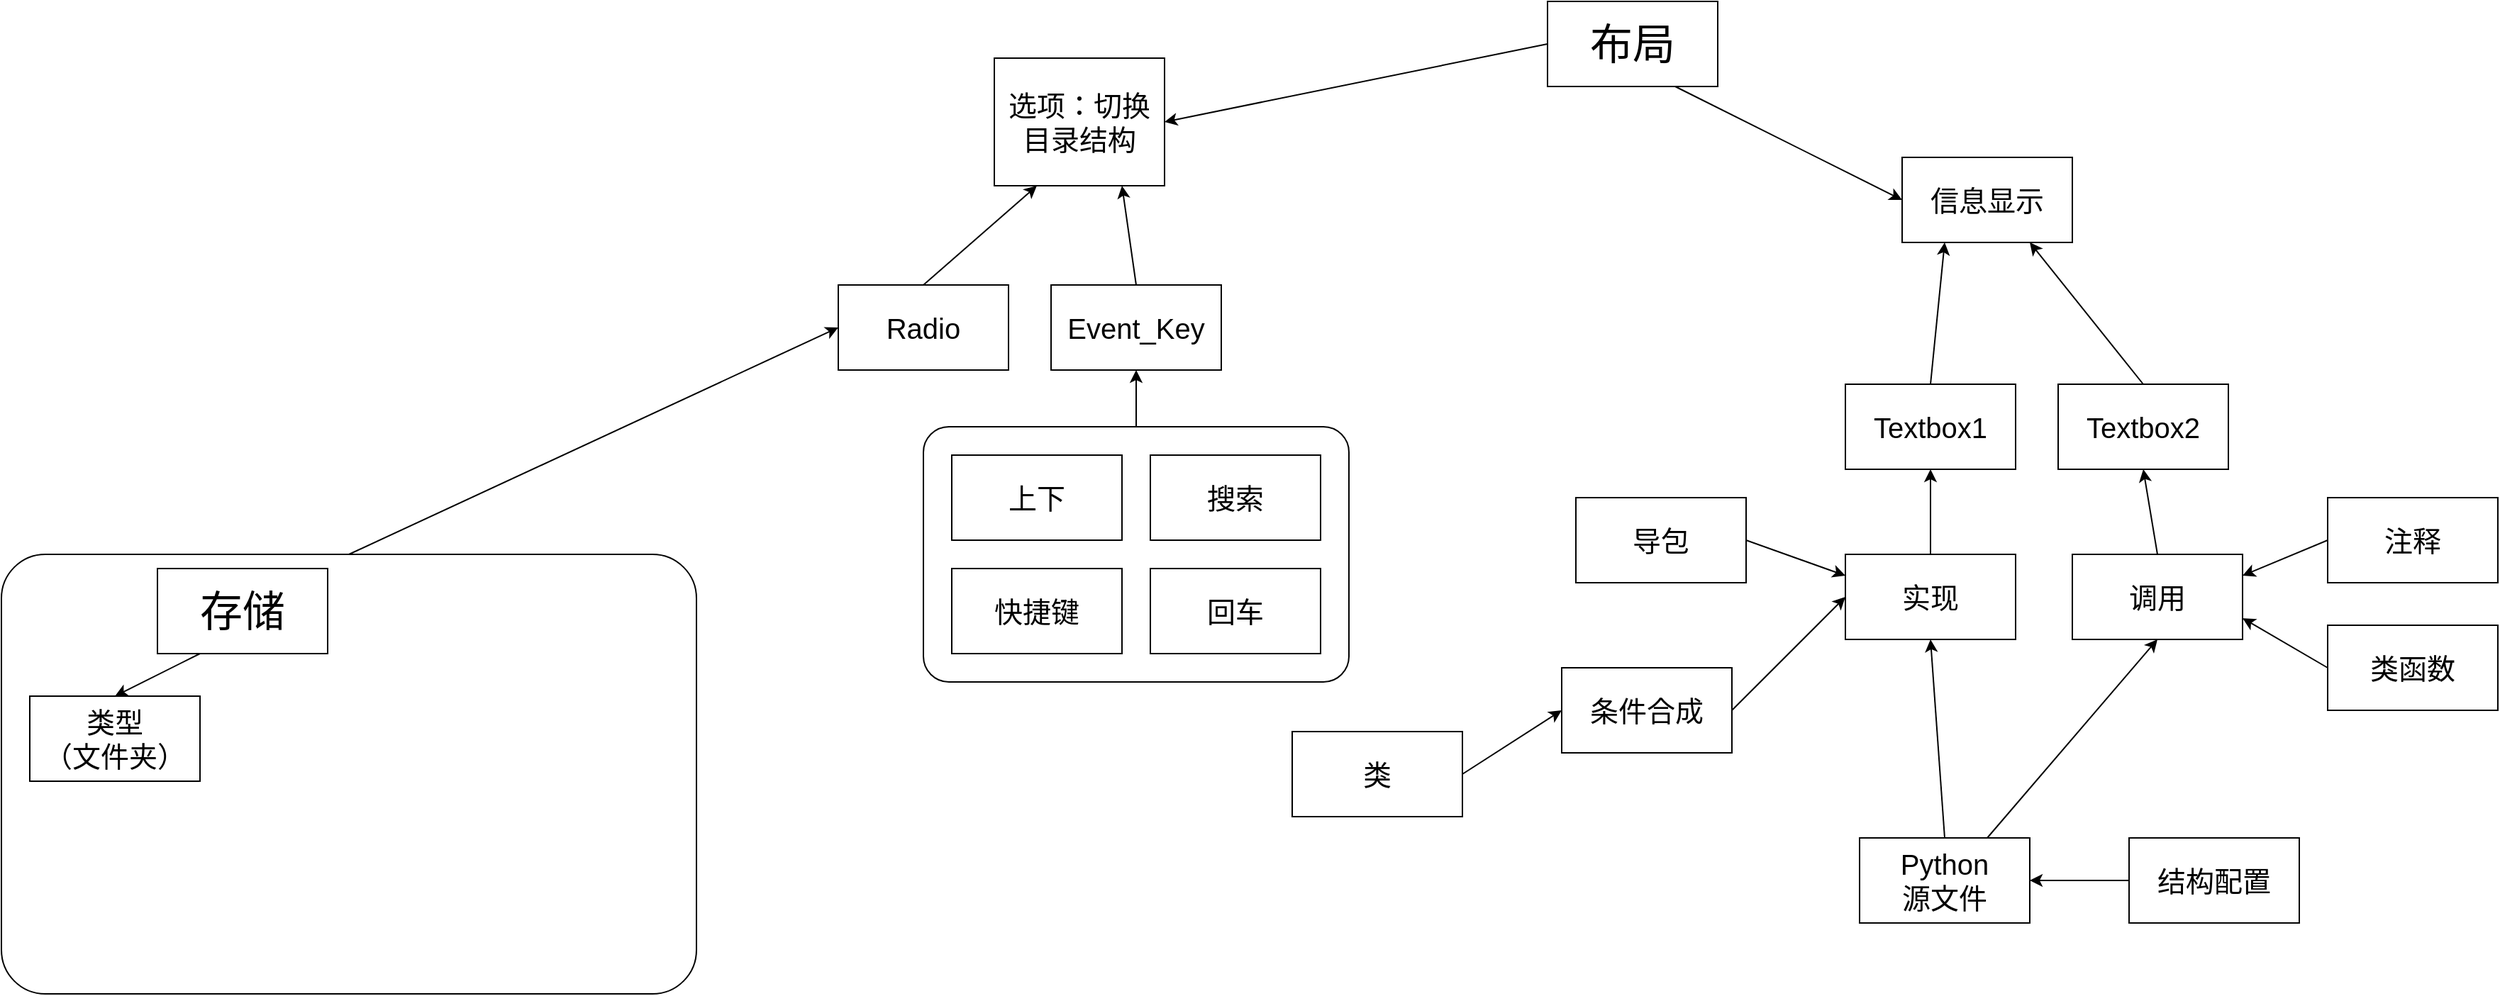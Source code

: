 <mxfile version="27.1.6">
  <diagram name="第 1 页" id="Wi3l6DF4ZGBBYkFDvaLa">
    <mxGraphModel dx="4031" dy="1238" grid="1" gridSize="10" guides="1" tooltips="1" connect="1" arrows="1" fold="1" page="1" pageScale="1" pageWidth="827" pageHeight="1169" math="0" shadow="0">
      <root>
        <mxCell id="0" />
        <mxCell id="1" parent="0" />
        <mxCell id="hiedMb1nIKJ2MyAVj1bg-51" style="edgeStyle=none;rounded=0;orthogonalLoop=1;jettySize=auto;html=1;exitX=0.5;exitY=0;exitDx=0;exitDy=0;entryX=0.5;entryY=1;entryDx=0;entryDy=0;" edge="1" parent="1" source="hiedMb1nIKJ2MyAVj1bg-50" target="hiedMb1nIKJ2MyAVj1bg-9">
          <mxGeometry relative="1" as="geometry" />
        </mxCell>
        <mxCell id="hiedMb1nIKJ2MyAVj1bg-50" value="" style="rounded=1;whiteSpace=wrap;html=1;arcSize=10;" vertex="1" parent="1">
          <mxGeometry x="-330" y="540" width="300" height="180" as="geometry" />
        </mxCell>
        <mxCell id="hiedMb1nIKJ2MyAVj1bg-25" style="edgeStyle=none;rounded=0;orthogonalLoop=1;jettySize=auto;html=1;exitX=0.5;exitY=0;exitDx=0;exitDy=0;entryX=0;entryY=0.5;entryDx=0;entryDy=0;" edge="1" parent="1" source="hiedMb1nIKJ2MyAVj1bg-24" target="hiedMb1nIKJ2MyAVj1bg-6">
          <mxGeometry relative="1" as="geometry" />
        </mxCell>
        <mxCell id="hiedMb1nIKJ2MyAVj1bg-24" value="" style="rounded=1;whiteSpace=wrap;html=1;arcSize=10;" vertex="1" parent="1">
          <mxGeometry x="-980" y="630" width="490" height="310" as="geometry" />
        </mxCell>
        <mxCell id="hiedMb1nIKJ2MyAVj1bg-3" style="rounded=0;orthogonalLoop=1;jettySize=auto;html=1;exitX=0;exitY=0.5;exitDx=0;exitDy=0;entryX=1;entryY=0.5;entryDx=0;entryDy=0;" edge="1" parent="1" source="hiedMb1nIKJ2MyAVj1bg-1" target="hiedMb1nIKJ2MyAVj1bg-2">
          <mxGeometry relative="1" as="geometry" />
        </mxCell>
        <mxCell id="hiedMb1nIKJ2MyAVj1bg-5" style="edgeStyle=none;rounded=0;orthogonalLoop=1;jettySize=auto;html=1;exitX=0.75;exitY=1;exitDx=0;exitDy=0;entryX=0;entryY=0.5;entryDx=0;entryDy=0;" edge="1" parent="1" source="hiedMb1nIKJ2MyAVj1bg-1" target="hiedMb1nIKJ2MyAVj1bg-4">
          <mxGeometry relative="1" as="geometry" />
        </mxCell>
        <mxCell id="hiedMb1nIKJ2MyAVj1bg-1" value="&lt;font style=&quot;font-size: 30px;&quot;&gt;布局&lt;/font&gt;" style="whiteSpace=wrap;html=1;" vertex="1" parent="1">
          <mxGeometry x="110" y="240" width="120" height="60" as="geometry" />
        </mxCell>
        <mxCell id="hiedMb1nIKJ2MyAVj1bg-2" value="&lt;font style=&quot;font-size: 20px;&quot;&gt;选项：切换目录结构&lt;/font&gt;" style="whiteSpace=wrap;html=1;" vertex="1" parent="1">
          <mxGeometry x="-280" y="280" width="120" height="90" as="geometry" />
        </mxCell>
        <mxCell id="hiedMb1nIKJ2MyAVj1bg-4" value="&lt;span style=&quot;font-size: 20px;&quot;&gt;信息显示&lt;/span&gt;" style="whiteSpace=wrap;html=1;" vertex="1" parent="1">
          <mxGeometry x="360" y="350" width="120" height="60" as="geometry" />
        </mxCell>
        <mxCell id="hiedMb1nIKJ2MyAVj1bg-8" style="edgeStyle=none;rounded=0;orthogonalLoop=1;jettySize=auto;html=1;exitX=0.5;exitY=0;exitDx=0;exitDy=0;entryX=0.25;entryY=1;entryDx=0;entryDy=0;" edge="1" parent="1" source="hiedMb1nIKJ2MyAVj1bg-6" target="hiedMb1nIKJ2MyAVj1bg-2">
          <mxGeometry relative="1" as="geometry" />
        </mxCell>
        <mxCell id="hiedMb1nIKJ2MyAVj1bg-6" value="&lt;font style=&quot;font-size: 20px;&quot;&gt;Radio&lt;/font&gt;" style="whiteSpace=wrap;html=1;" vertex="1" parent="1">
          <mxGeometry x="-390" y="440" width="120" height="60" as="geometry" />
        </mxCell>
        <mxCell id="hiedMb1nIKJ2MyAVj1bg-10" style="edgeStyle=none;rounded=0;orthogonalLoop=1;jettySize=auto;html=1;exitX=0.5;exitY=0;exitDx=0;exitDy=0;entryX=0.75;entryY=1;entryDx=0;entryDy=0;" edge="1" parent="1" source="hiedMb1nIKJ2MyAVj1bg-9" target="hiedMb1nIKJ2MyAVj1bg-2">
          <mxGeometry relative="1" as="geometry" />
        </mxCell>
        <mxCell id="hiedMb1nIKJ2MyAVj1bg-9" value="&lt;span style=&quot;font-size: 20px;&quot;&gt;Event_Key&lt;/span&gt;" style="whiteSpace=wrap;html=1;" vertex="1" parent="1">
          <mxGeometry x="-240" y="440" width="120" height="60" as="geometry" />
        </mxCell>
        <mxCell id="hiedMb1nIKJ2MyAVj1bg-13" style="edgeStyle=none;rounded=0;orthogonalLoop=1;jettySize=auto;html=1;exitX=0.25;exitY=1;exitDx=0;exitDy=0;entryX=0.5;entryY=0;entryDx=0;entryDy=0;" edge="1" parent="1" source="hiedMb1nIKJ2MyAVj1bg-11" target="hiedMb1nIKJ2MyAVj1bg-12">
          <mxGeometry relative="1" as="geometry" />
        </mxCell>
        <mxCell id="hiedMb1nIKJ2MyAVj1bg-11" value="&lt;font style=&quot;font-size: 30px;&quot;&gt;存储&lt;/font&gt;" style="whiteSpace=wrap;html=1;" vertex="1" parent="1">
          <mxGeometry x="-870" y="640" width="120" height="60" as="geometry" />
        </mxCell>
        <mxCell id="hiedMb1nIKJ2MyAVj1bg-12" value="&lt;span style=&quot;font-size: 20px;&quot;&gt;类型&lt;br&gt;（文件夹）&lt;/span&gt;" style="whiteSpace=wrap;html=1;" vertex="1" parent="1">
          <mxGeometry x="-960" y="730" width="120" height="60" as="geometry" />
        </mxCell>
        <mxCell id="hiedMb1nIKJ2MyAVj1bg-15" style="edgeStyle=none;rounded=0;orthogonalLoop=1;jettySize=auto;html=1;exitX=0.5;exitY=0;exitDx=0;exitDy=0;entryX=0.25;entryY=1;entryDx=0;entryDy=0;" edge="1" parent="1" source="hiedMb1nIKJ2MyAVj1bg-14" target="hiedMb1nIKJ2MyAVj1bg-4">
          <mxGeometry relative="1" as="geometry" />
        </mxCell>
        <mxCell id="hiedMb1nIKJ2MyAVj1bg-14" value="&lt;span style=&quot;font-size: 20px;&quot;&gt;Textbox1&lt;/span&gt;" style="whiteSpace=wrap;html=1;" vertex="1" parent="1">
          <mxGeometry x="320" y="510" width="120" height="60" as="geometry" />
        </mxCell>
        <mxCell id="hiedMb1nIKJ2MyAVj1bg-17" style="edgeStyle=none;rounded=0;orthogonalLoop=1;jettySize=auto;html=1;exitX=0.5;exitY=0;exitDx=0;exitDy=0;entryX=0.75;entryY=1;entryDx=0;entryDy=0;" edge="1" parent="1" source="hiedMb1nIKJ2MyAVj1bg-16" target="hiedMb1nIKJ2MyAVj1bg-4">
          <mxGeometry relative="1" as="geometry" />
        </mxCell>
        <mxCell id="hiedMb1nIKJ2MyAVj1bg-16" value="&lt;span style=&quot;font-size: 20px;&quot;&gt;Textbox2&lt;/span&gt;" style="whiteSpace=wrap;html=1;" vertex="1" parent="1">
          <mxGeometry x="470" y="510" width="120" height="60" as="geometry" />
        </mxCell>
        <mxCell id="hiedMb1nIKJ2MyAVj1bg-19" style="edgeStyle=none;rounded=0;orthogonalLoop=1;jettySize=auto;html=1;exitX=0.5;exitY=0;exitDx=0;exitDy=0;entryX=0.5;entryY=1;entryDx=0;entryDy=0;" edge="1" parent="1" source="hiedMb1nIKJ2MyAVj1bg-18" target="hiedMb1nIKJ2MyAVj1bg-14">
          <mxGeometry relative="1" as="geometry" />
        </mxCell>
        <mxCell id="hiedMb1nIKJ2MyAVj1bg-18" value="&lt;span style=&quot;font-size: 20px;&quot;&gt;实现&lt;/span&gt;" style="whiteSpace=wrap;html=1;" vertex="1" parent="1">
          <mxGeometry x="320" y="630" width="120" height="60" as="geometry" />
        </mxCell>
        <mxCell id="hiedMb1nIKJ2MyAVj1bg-31" style="edgeStyle=none;rounded=0;orthogonalLoop=1;jettySize=auto;html=1;exitX=0.5;exitY=0;exitDx=0;exitDy=0;entryX=0.5;entryY=1;entryDx=0;entryDy=0;" edge="1" parent="1" source="hiedMb1nIKJ2MyAVj1bg-20" target="hiedMb1nIKJ2MyAVj1bg-18">
          <mxGeometry relative="1" as="geometry" />
        </mxCell>
        <mxCell id="hiedMb1nIKJ2MyAVj1bg-32" style="edgeStyle=none;rounded=0;orthogonalLoop=1;jettySize=auto;html=1;exitX=0.75;exitY=0;exitDx=0;exitDy=0;entryX=0.5;entryY=1;entryDx=0;entryDy=0;" edge="1" parent="1" source="hiedMb1nIKJ2MyAVj1bg-20" target="hiedMb1nIKJ2MyAVj1bg-22">
          <mxGeometry relative="1" as="geometry" />
        </mxCell>
        <mxCell id="hiedMb1nIKJ2MyAVj1bg-20" value="&lt;span style=&quot;font-size: 20px;&quot;&gt;Python&lt;br&gt;源文件&lt;/span&gt;" style="whiteSpace=wrap;html=1;" vertex="1" parent="1">
          <mxGeometry x="330" y="830" width="120" height="60" as="geometry" />
        </mxCell>
        <mxCell id="hiedMb1nIKJ2MyAVj1bg-30" style="edgeStyle=none;rounded=0;orthogonalLoop=1;jettySize=auto;html=1;exitX=0;exitY=0.5;exitDx=0;exitDy=0;entryX=1;entryY=0.5;entryDx=0;entryDy=0;" edge="1" parent="1" source="hiedMb1nIKJ2MyAVj1bg-21" target="hiedMb1nIKJ2MyAVj1bg-20">
          <mxGeometry relative="1" as="geometry" />
        </mxCell>
        <mxCell id="hiedMb1nIKJ2MyAVj1bg-21" value="&lt;span style=&quot;font-size: 20px;&quot;&gt;结构配置&lt;/span&gt;" style="whiteSpace=wrap;html=1;" vertex="1" parent="1">
          <mxGeometry x="520" y="830" width="120" height="60" as="geometry" />
        </mxCell>
        <mxCell id="hiedMb1nIKJ2MyAVj1bg-23" style="edgeStyle=none;rounded=0;orthogonalLoop=1;jettySize=auto;html=1;exitX=0.5;exitY=0;exitDx=0;exitDy=0;entryX=0.5;entryY=1;entryDx=0;entryDy=0;" edge="1" parent="1" source="hiedMb1nIKJ2MyAVj1bg-22" target="hiedMb1nIKJ2MyAVj1bg-16">
          <mxGeometry relative="1" as="geometry" />
        </mxCell>
        <mxCell id="hiedMb1nIKJ2MyAVj1bg-22" value="&lt;span style=&quot;font-size: 20px;&quot;&gt;调用&lt;/span&gt;" style="whiteSpace=wrap;html=1;" vertex="1" parent="1">
          <mxGeometry x="480" y="630" width="120" height="60" as="geometry" />
        </mxCell>
        <mxCell id="hiedMb1nIKJ2MyAVj1bg-37" style="edgeStyle=none;rounded=0;orthogonalLoop=1;jettySize=auto;html=1;exitX=1;exitY=0.5;exitDx=0;exitDy=0;entryX=0;entryY=0.5;entryDx=0;entryDy=0;" edge="1" parent="1" source="hiedMb1nIKJ2MyAVj1bg-44" target="hiedMb1nIKJ2MyAVj1bg-18">
          <mxGeometry relative="1" as="geometry" />
        </mxCell>
        <mxCell id="hiedMb1nIKJ2MyAVj1bg-33" value="&lt;span style=&quot;font-size: 20px;&quot;&gt;类&lt;/span&gt;" style="whiteSpace=wrap;html=1;" vertex="1" parent="1">
          <mxGeometry x="-70" y="755" width="120" height="60" as="geometry" />
        </mxCell>
        <mxCell id="hiedMb1nIKJ2MyAVj1bg-36" style="edgeStyle=none;rounded=0;orthogonalLoop=1;jettySize=auto;html=1;exitX=1;exitY=0.5;exitDx=0;exitDy=0;entryX=0;entryY=0.25;entryDx=0;entryDy=0;" edge="1" parent="1" source="hiedMb1nIKJ2MyAVj1bg-34" target="hiedMb1nIKJ2MyAVj1bg-18">
          <mxGeometry relative="1" as="geometry" />
        </mxCell>
        <mxCell id="hiedMb1nIKJ2MyAVj1bg-34" value="&lt;span style=&quot;font-size: 20px;&quot;&gt;导包&lt;/span&gt;" style="whiteSpace=wrap;html=1;" vertex="1" parent="1">
          <mxGeometry x="130" y="590" width="120" height="60" as="geometry" />
        </mxCell>
        <mxCell id="hiedMb1nIKJ2MyAVj1bg-41" style="edgeStyle=none;rounded=0;orthogonalLoop=1;jettySize=auto;html=1;exitX=0;exitY=0.5;exitDx=0;exitDy=0;entryX=1;entryY=0.75;entryDx=0;entryDy=0;" edge="1" parent="1" source="hiedMb1nIKJ2MyAVj1bg-38" target="hiedMb1nIKJ2MyAVj1bg-22">
          <mxGeometry relative="1" as="geometry" />
        </mxCell>
        <mxCell id="hiedMb1nIKJ2MyAVj1bg-38" value="&lt;span style=&quot;font-size: 20px;&quot;&gt;类函数&lt;/span&gt;" style="whiteSpace=wrap;html=1;" vertex="1" parent="1">
          <mxGeometry x="660" y="680" width="120" height="60" as="geometry" />
        </mxCell>
        <mxCell id="hiedMb1nIKJ2MyAVj1bg-40" style="edgeStyle=none;rounded=0;orthogonalLoop=1;jettySize=auto;html=1;exitX=0;exitY=0.5;exitDx=0;exitDy=0;entryX=1;entryY=0.25;entryDx=0;entryDy=0;" edge="1" parent="1" source="hiedMb1nIKJ2MyAVj1bg-39" target="hiedMb1nIKJ2MyAVj1bg-22">
          <mxGeometry relative="1" as="geometry" />
        </mxCell>
        <mxCell id="hiedMb1nIKJ2MyAVj1bg-39" value="&lt;span style=&quot;font-size: 20px;&quot;&gt;注释&lt;/span&gt;" style="whiteSpace=wrap;html=1;" vertex="1" parent="1">
          <mxGeometry x="660" y="590" width="120" height="60" as="geometry" />
        </mxCell>
        <mxCell id="hiedMb1nIKJ2MyAVj1bg-45" value="" style="edgeStyle=none;rounded=0;orthogonalLoop=1;jettySize=auto;html=1;exitX=1;exitY=0.5;exitDx=0;exitDy=0;entryX=0;entryY=0.5;entryDx=0;entryDy=0;" edge="1" parent="1" source="hiedMb1nIKJ2MyAVj1bg-33" target="hiedMb1nIKJ2MyAVj1bg-44">
          <mxGeometry relative="1" as="geometry">
            <mxPoint x="50" y="785" as="sourcePoint" />
            <mxPoint x="320" y="660" as="targetPoint" />
          </mxGeometry>
        </mxCell>
        <mxCell id="hiedMb1nIKJ2MyAVj1bg-44" value="&lt;span style=&quot;font-size: 20px;&quot;&gt;条件合成&lt;/span&gt;" style="whiteSpace=wrap;html=1;" vertex="1" parent="1">
          <mxGeometry x="120" y="710" width="120" height="60" as="geometry" />
        </mxCell>
        <mxCell id="hiedMb1nIKJ2MyAVj1bg-46" value="&lt;span style=&quot;font-size: 20px;&quot;&gt;快捷键&lt;/span&gt;" style="whiteSpace=wrap;html=1;" vertex="1" parent="1">
          <mxGeometry x="-310" y="640" width="120" height="60" as="geometry" />
        </mxCell>
        <mxCell id="hiedMb1nIKJ2MyAVj1bg-47" value="&lt;span style=&quot;font-size: 20px;&quot;&gt;搜索&lt;/span&gt;" style="whiteSpace=wrap;html=1;" vertex="1" parent="1">
          <mxGeometry x="-170" y="560" width="120" height="60" as="geometry" />
        </mxCell>
        <mxCell id="hiedMb1nIKJ2MyAVj1bg-48" value="&lt;span style=&quot;font-size: 20px;&quot;&gt;上下&lt;/span&gt;" style="whiteSpace=wrap;html=1;" vertex="1" parent="1">
          <mxGeometry x="-310" y="560" width="120" height="60" as="geometry" />
        </mxCell>
        <mxCell id="hiedMb1nIKJ2MyAVj1bg-49" value="&lt;span style=&quot;font-size: 20px;&quot;&gt;回车&lt;/span&gt;" style="whiteSpace=wrap;html=1;" vertex="1" parent="1">
          <mxGeometry x="-170" y="640" width="120" height="60" as="geometry" />
        </mxCell>
      </root>
    </mxGraphModel>
  </diagram>
</mxfile>
